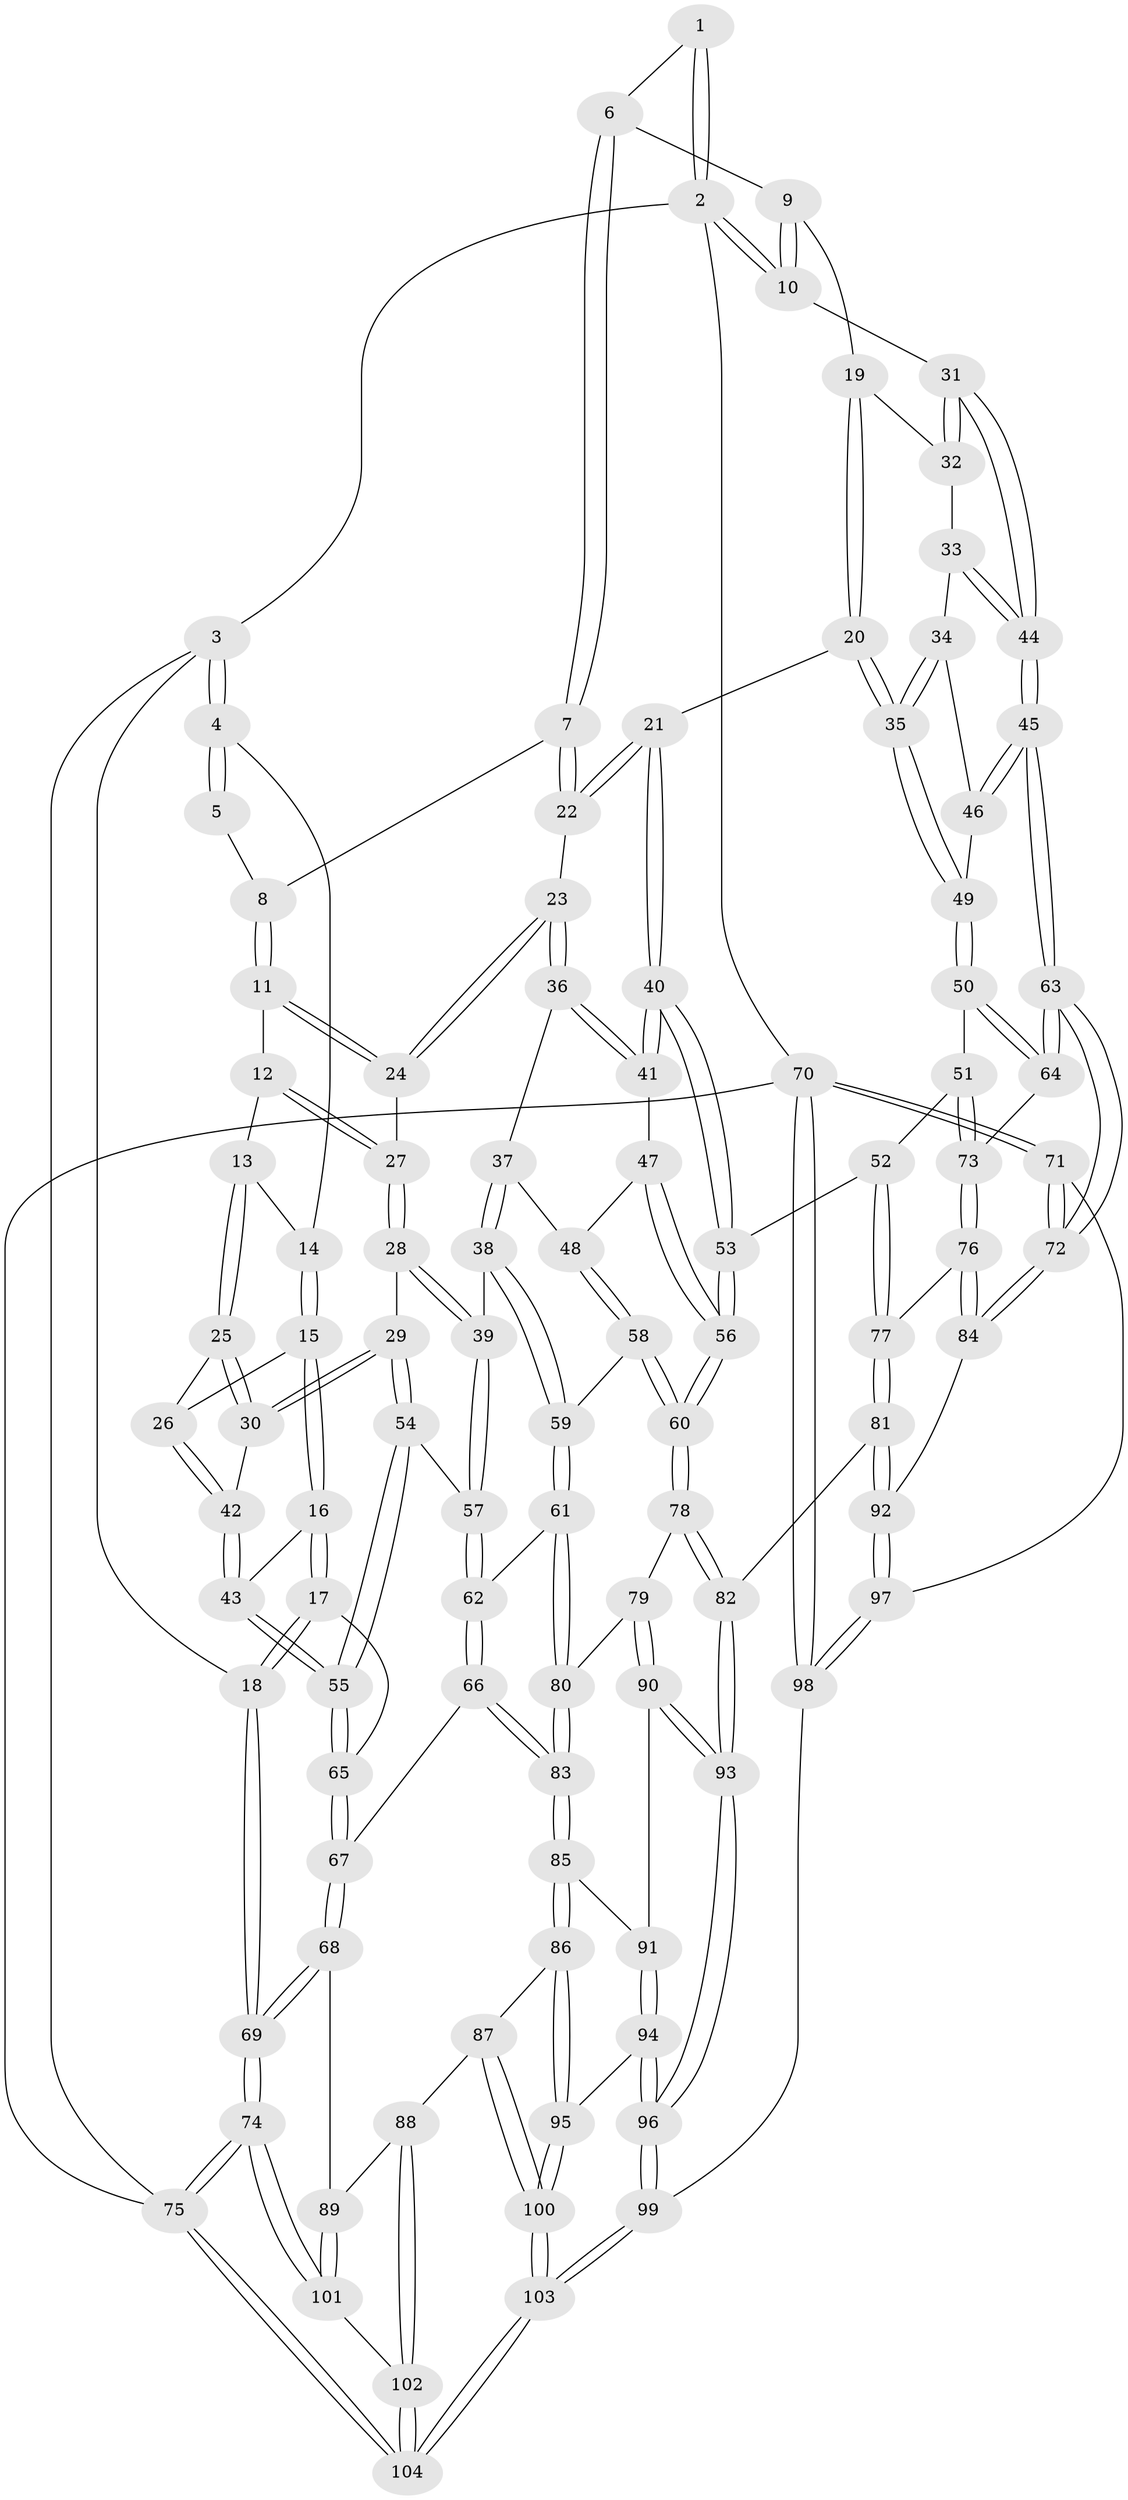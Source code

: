 // coarse degree distribution, {3: 0.09722222222222222, 6: 0.1111111111111111, 5: 0.3194444444444444, 4: 0.4722222222222222}
// Generated by graph-tools (version 1.1) at 2025/52/02/27/25 19:52:44]
// undirected, 104 vertices, 257 edges
graph export_dot {
graph [start="1"]
  node [color=gray90,style=filled];
  1 [pos="+0.7308198461099489+0"];
  2 [pos="+1+0"];
  3 [pos="+0+0"];
  4 [pos="+0.1660031217811716+0"];
  5 [pos="+0.48420570244559186+0"];
  6 [pos="+0.7439295986409994+0"];
  7 [pos="+0.6900801636039805+0.10689052173448667"];
  8 [pos="+0.5360107366756274+0.09032224857806302"];
  9 [pos="+0.8884659787388687+0.09714476321014573"];
  10 [pos="+1+0"];
  11 [pos="+0.5173723293666498+0.1456177537255611"];
  12 [pos="+0.3949742412190564+0.1039874706252061"];
  13 [pos="+0.22357322918830178+0"];
  14 [pos="+0.17310942025984175+0"];
  15 [pos="+0.10155405199803498+0.24631295091518135"];
  16 [pos="+0.07528571428231899+0.2543021480693599"];
  17 [pos="+0+0.2561540253502377"];
  18 [pos="+0+0.2221168503193779"];
  19 [pos="+0.8863187017831726+0.15596974858289223"];
  20 [pos="+0.7752720666510986+0.23704251910672716"];
  21 [pos="+0.7618180891926822+0.23691459886826535"];
  22 [pos="+0.7033467565289439+0.1733383871302599"];
  23 [pos="+0.5308265349493685+0.20435750696594068"];
  24 [pos="+0.52533509011768+0.19752069455075927"];
  25 [pos="+0.25786413078768894+0.1990932093229349"];
  26 [pos="+0.14293916724761238+0.2542816750713104"];
  27 [pos="+0.4135549071380177+0.2095155321379963"];
  28 [pos="+0.32195945450012275+0.28524588111972343"];
  29 [pos="+0.3112427875424028+0.27951099104499993"];
  30 [pos="+0.30893132214530583+0.2774799793660445"];
  31 [pos="+1+0.21630755307200805"];
  32 [pos="+0.9603332555164422+0.19111564907134052"];
  33 [pos="+0.9432599068379146+0.29041532498276257"];
  34 [pos="+0.9282817100938678+0.30679701202398746"];
  35 [pos="+0.8494042071274936+0.32759467729269354"];
  36 [pos="+0.5318094309582184+0.2269105998183371"];
  37 [pos="+0.48196449722382373+0.3008389049795167"];
  38 [pos="+0.34031570327632743+0.30600103017723773"];
  39 [pos="+0.32892019086170243+0.2948879941050348"];
  40 [pos="+0.6842347810892055+0.33331649027031385"];
  41 [pos="+0.6063219541797131+0.3152006661093547"];
  42 [pos="+0.15632996734705365+0.34218244603654857"];
  43 [pos="+0.1319588388515383+0.38484597915030805"];
  44 [pos="+1+0.39585389198591714"];
  45 [pos="+1+0.5180819792862785"];
  46 [pos="+0.9742785977065304+0.3647258300459773"];
  47 [pos="+0.5431539108324813+0.3645197534638401"];
  48 [pos="+0.5048832717658898+0.36320804800459217"];
  49 [pos="+0.8539960747804347+0.34851618681221946"];
  50 [pos="+0.8572997528423989+0.4264856735057092"];
  51 [pos="+0.7986355849686169+0.4557406442295884"];
  52 [pos="+0.7323553582920221+0.4604789441090233"];
  53 [pos="+0.6861392638878964+0.4513321096686567"];
  54 [pos="+0.21001025728205608+0.4018040736244187"];
  55 [pos="+0.12608928842000153+0.4041243638008421"];
  56 [pos="+0.6239679198835998+0.5081014152607163"];
  57 [pos="+0.25551489427449076+0.43828073595512695"];
  58 [pos="+0.4434718294227274+0.44563207753995987"];
  59 [pos="+0.398625252954742+0.4486567104959753"];
  60 [pos="+0.6054018465046249+0.5356241726054592"];
  61 [pos="+0.3549322918505245+0.50721417600128"];
  62 [pos="+0.2719448884742941+0.4777884894118303"];
  63 [pos="+1+0.5741449326880309"];
  64 [pos="+0.9857017986619243+0.49647117890244774"];
  65 [pos="+0.1080319282589356+0.42224233709938375"];
  66 [pos="+0.1429276595995139+0.5260745814195428"];
  67 [pos="+0.10464480152032415+0.5216350580144774"];
  68 [pos="+0+0.6422253380130475"];
  69 [pos="+0+0.6825039470233423"];
  70 [pos="+1+1"];
  71 [pos="+1+0.8863967569794813"];
  72 [pos="+1+0.608914389903927"];
  73 [pos="+0.826840547444042+0.5410949598771903"];
  74 [pos="+0+1"];
  75 [pos="+0+1"];
  76 [pos="+0.8110008362059409+0.6081169250917364"];
  77 [pos="+0.7993514401338632+0.6113639448707099"];
  78 [pos="+0.604153946417765+0.5599442773527807"];
  79 [pos="+0.465041535739103+0.6035458642697787"];
  80 [pos="+0.3549302563363194+0.555773325850858"];
  81 [pos="+0.6964188714575857+0.6827272234547018"];
  82 [pos="+0.653193483282015+0.6798029601873683"];
  83 [pos="+0.30393561232618865+0.6391190730580271"];
  84 [pos="+1+0.6528600002745069"];
  85 [pos="+0.2989044353178713+0.6831633377018499"];
  86 [pos="+0.2270708573765686+0.7331942191432474"];
  87 [pos="+0.18133996091213722+0.7416712389494272"];
  88 [pos="+0.16586236323079567+0.742394266673332"];
  89 [pos="+0.16584509215308926+0.7423924248887221"];
  90 [pos="+0.45010038542378283+0.7082577510652179"];
  91 [pos="+0.35091650920786976+0.7140963076377935"];
  92 [pos="+0.8335522147826486+0.7883008498091659"];
  93 [pos="+0.5781504485754729+0.7881226151926174"];
  94 [pos="+0.38453232316668906+0.8273621554270758"];
  95 [pos="+0.2757579291034684+0.8237863071654574"];
  96 [pos="+0.5413186910042306+1"];
  97 [pos="+0.8266333090503439+0.9190053952328378"];
  98 [pos="+0.6411175430258387+1"];
  99 [pos="+0.5443243428585055+1"];
  100 [pos="+0.29996859341796034+1"];
  101 [pos="+0.1126467532745287+0.8628457145991812"];
  102 [pos="+0.2039685504551575+0.9960259633623636"];
  103 [pos="+0.3109806689116989+1"];
  104 [pos="+0.2963213105831881+1"];
  1 -- 2;
  1 -- 2;
  1 -- 6;
  2 -- 3;
  2 -- 10;
  2 -- 10;
  2 -- 70;
  3 -- 4;
  3 -- 4;
  3 -- 18;
  3 -- 75;
  4 -- 5;
  4 -- 5;
  4 -- 14;
  5 -- 8;
  6 -- 7;
  6 -- 7;
  6 -- 9;
  7 -- 8;
  7 -- 22;
  7 -- 22;
  8 -- 11;
  8 -- 11;
  9 -- 10;
  9 -- 10;
  9 -- 19;
  10 -- 31;
  11 -- 12;
  11 -- 24;
  11 -- 24;
  12 -- 13;
  12 -- 27;
  12 -- 27;
  13 -- 14;
  13 -- 25;
  13 -- 25;
  14 -- 15;
  14 -- 15;
  15 -- 16;
  15 -- 16;
  15 -- 26;
  16 -- 17;
  16 -- 17;
  16 -- 43;
  17 -- 18;
  17 -- 18;
  17 -- 65;
  18 -- 69;
  18 -- 69;
  19 -- 20;
  19 -- 20;
  19 -- 32;
  20 -- 21;
  20 -- 35;
  20 -- 35;
  21 -- 22;
  21 -- 22;
  21 -- 40;
  21 -- 40;
  22 -- 23;
  23 -- 24;
  23 -- 24;
  23 -- 36;
  23 -- 36;
  24 -- 27;
  25 -- 26;
  25 -- 30;
  25 -- 30;
  26 -- 42;
  26 -- 42;
  27 -- 28;
  27 -- 28;
  28 -- 29;
  28 -- 39;
  28 -- 39;
  29 -- 30;
  29 -- 30;
  29 -- 54;
  29 -- 54;
  30 -- 42;
  31 -- 32;
  31 -- 32;
  31 -- 44;
  31 -- 44;
  32 -- 33;
  33 -- 34;
  33 -- 44;
  33 -- 44;
  34 -- 35;
  34 -- 35;
  34 -- 46;
  35 -- 49;
  35 -- 49;
  36 -- 37;
  36 -- 41;
  36 -- 41;
  37 -- 38;
  37 -- 38;
  37 -- 48;
  38 -- 39;
  38 -- 59;
  38 -- 59;
  39 -- 57;
  39 -- 57;
  40 -- 41;
  40 -- 41;
  40 -- 53;
  40 -- 53;
  41 -- 47;
  42 -- 43;
  42 -- 43;
  43 -- 55;
  43 -- 55;
  44 -- 45;
  44 -- 45;
  45 -- 46;
  45 -- 46;
  45 -- 63;
  45 -- 63;
  46 -- 49;
  47 -- 48;
  47 -- 56;
  47 -- 56;
  48 -- 58;
  48 -- 58;
  49 -- 50;
  49 -- 50;
  50 -- 51;
  50 -- 64;
  50 -- 64;
  51 -- 52;
  51 -- 73;
  51 -- 73;
  52 -- 53;
  52 -- 77;
  52 -- 77;
  53 -- 56;
  53 -- 56;
  54 -- 55;
  54 -- 55;
  54 -- 57;
  55 -- 65;
  55 -- 65;
  56 -- 60;
  56 -- 60;
  57 -- 62;
  57 -- 62;
  58 -- 59;
  58 -- 60;
  58 -- 60;
  59 -- 61;
  59 -- 61;
  60 -- 78;
  60 -- 78;
  61 -- 62;
  61 -- 80;
  61 -- 80;
  62 -- 66;
  62 -- 66;
  63 -- 64;
  63 -- 64;
  63 -- 72;
  63 -- 72;
  64 -- 73;
  65 -- 67;
  65 -- 67;
  66 -- 67;
  66 -- 83;
  66 -- 83;
  67 -- 68;
  67 -- 68;
  68 -- 69;
  68 -- 69;
  68 -- 89;
  69 -- 74;
  69 -- 74;
  70 -- 71;
  70 -- 71;
  70 -- 98;
  70 -- 98;
  70 -- 75;
  71 -- 72;
  71 -- 72;
  71 -- 97;
  72 -- 84;
  72 -- 84;
  73 -- 76;
  73 -- 76;
  74 -- 75;
  74 -- 75;
  74 -- 101;
  74 -- 101;
  75 -- 104;
  75 -- 104;
  76 -- 77;
  76 -- 84;
  76 -- 84;
  77 -- 81;
  77 -- 81;
  78 -- 79;
  78 -- 82;
  78 -- 82;
  79 -- 80;
  79 -- 90;
  79 -- 90;
  80 -- 83;
  80 -- 83;
  81 -- 82;
  81 -- 92;
  81 -- 92;
  82 -- 93;
  82 -- 93;
  83 -- 85;
  83 -- 85;
  84 -- 92;
  85 -- 86;
  85 -- 86;
  85 -- 91;
  86 -- 87;
  86 -- 95;
  86 -- 95;
  87 -- 88;
  87 -- 100;
  87 -- 100;
  88 -- 89;
  88 -- 102;
  88 -- 102;
  89 -- 101;
  89 -- 101;
  90 -- 91;
  90 -- 93;
  90 -- 93;
  91 -- 94;
  91 -- 94;
  92 -- 97;
  92 -- 97;
  93 -- 96;
  93 -- 96;
  94 -- 95;
  94 -- 96;
  94 -- 96;
  95 -- 100;
  95 -- 100;
  96 -- 99;
  96 -- 99;
  97 -- 98;
  97 -- 98;
  98 -- 99;
  99 -- 103;
  99 -- 103;
  100 -- 103;
  100 -- 103;
  101 -- 102;
  102 -- 104;
  102 -- 104;
  103 -- 104;
  103 -- 104;
}
